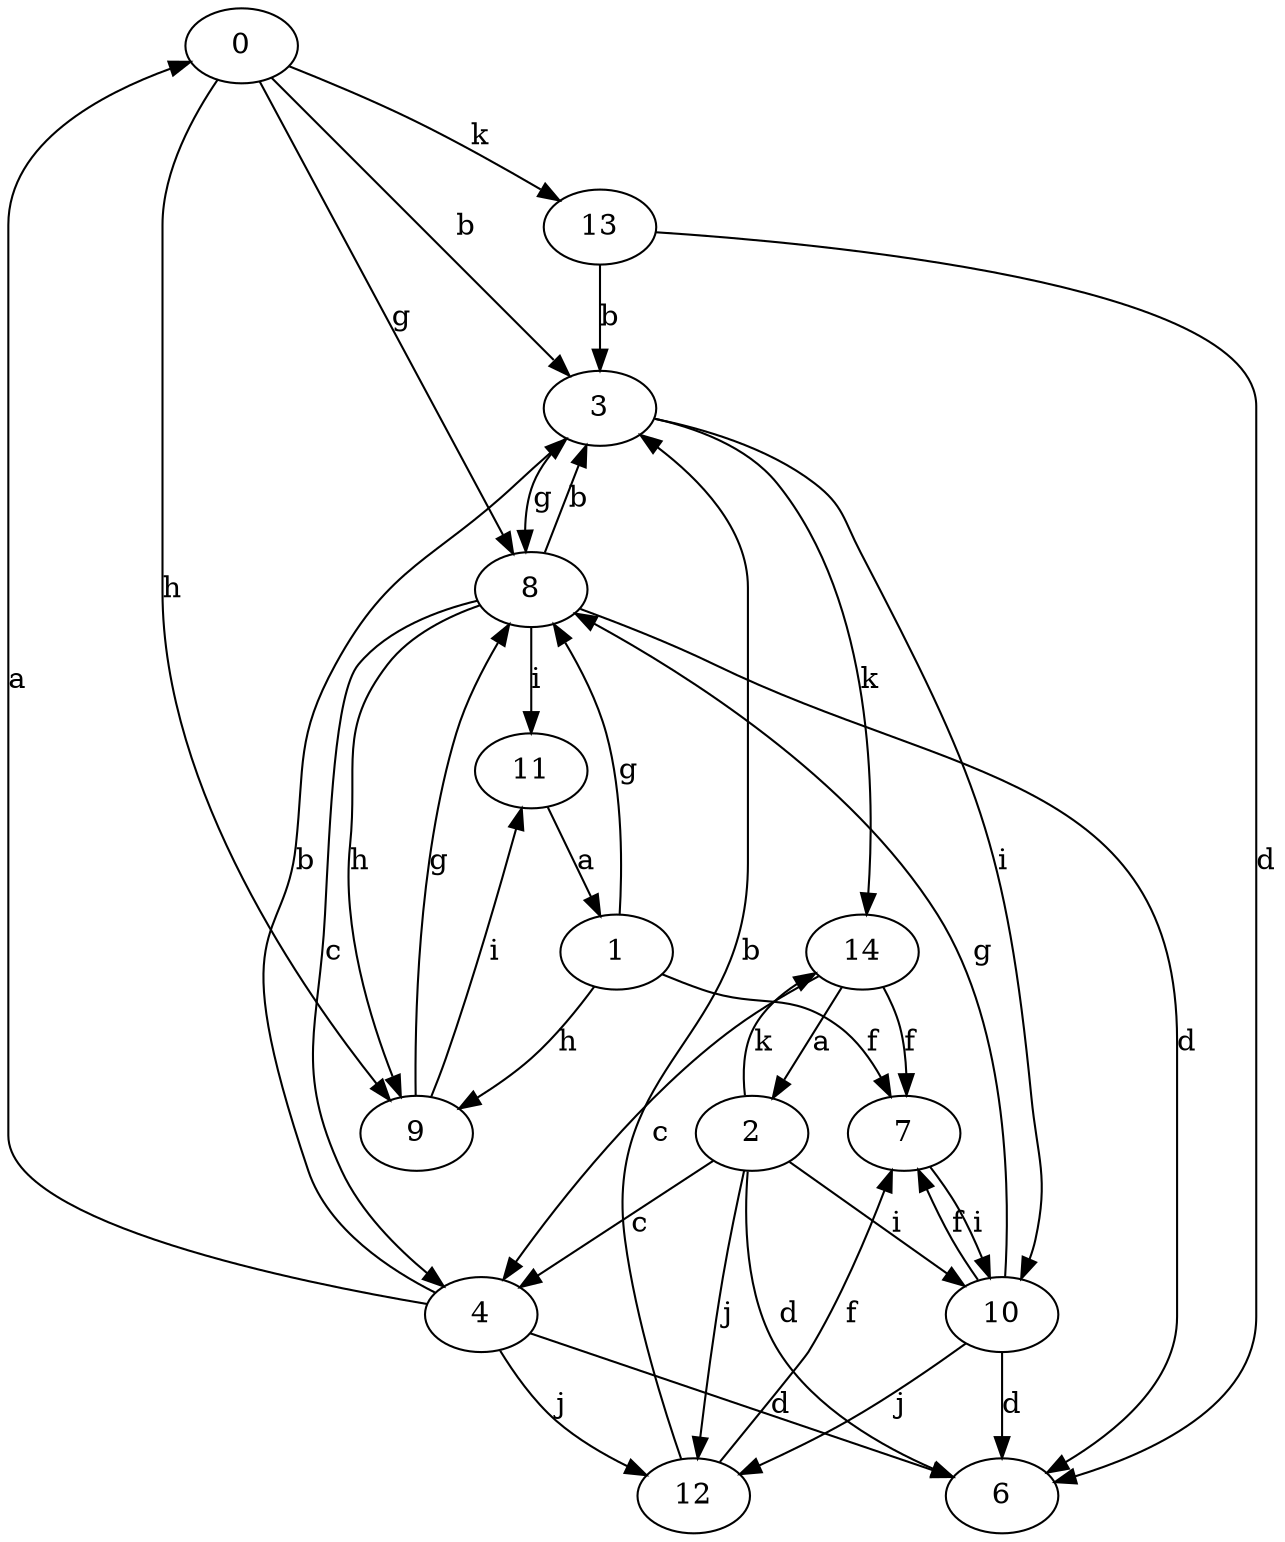 strict digraph  {
0;
1;
2;
3;
4;
6;
7;
8;
9;
10;
11;
12;
13;
14;
0 -> 3  [label=b];
0 -> 8  [label=g];
0 -> 9  [label=h];
0 -> 13  [label=k];
1 -> 7  [label=f];
1 -> 8  [label=g];
1 -> 9  [label=h];
2 -> 4  [label=c];
2 -> 6  [label=d];
2 -> 10  [label=i];
2 -> 12  [label=j];
2 -> 14  [label=k];
3 -> 8  [label=g];
3 -> 10  [label=i];
3 -> 14  [label=k];
4 -> 0  [label=a];
4 -> 3  [label=b];
4 -> 6  [label=d];
4 -> 12  [label=j];
7 -> 10  [label=i];
8 -> 3  [label=b];
8 -> 4  [label=c];
8 -> 6  [label=d];
8 -> 9  [label=h];
8 -> 11  [label=i];
9 -> 8  [label=g];
9 -> 11  [label=i];
10 -> 6  [label=d];
10 -> 7  [label=f];
10 -> 8  [label=g];
10 -> 12  [label=j];
11 -> 1  [label=a];
12 -> 3  [label=b];
12 -> 7  [label=f];
13 -> 3  [label=b];
13 -> 6  [label=d];
14 -> 2  [label=a];
14 -> 4  [label=c];
14 -> 7  [label=f];
}
